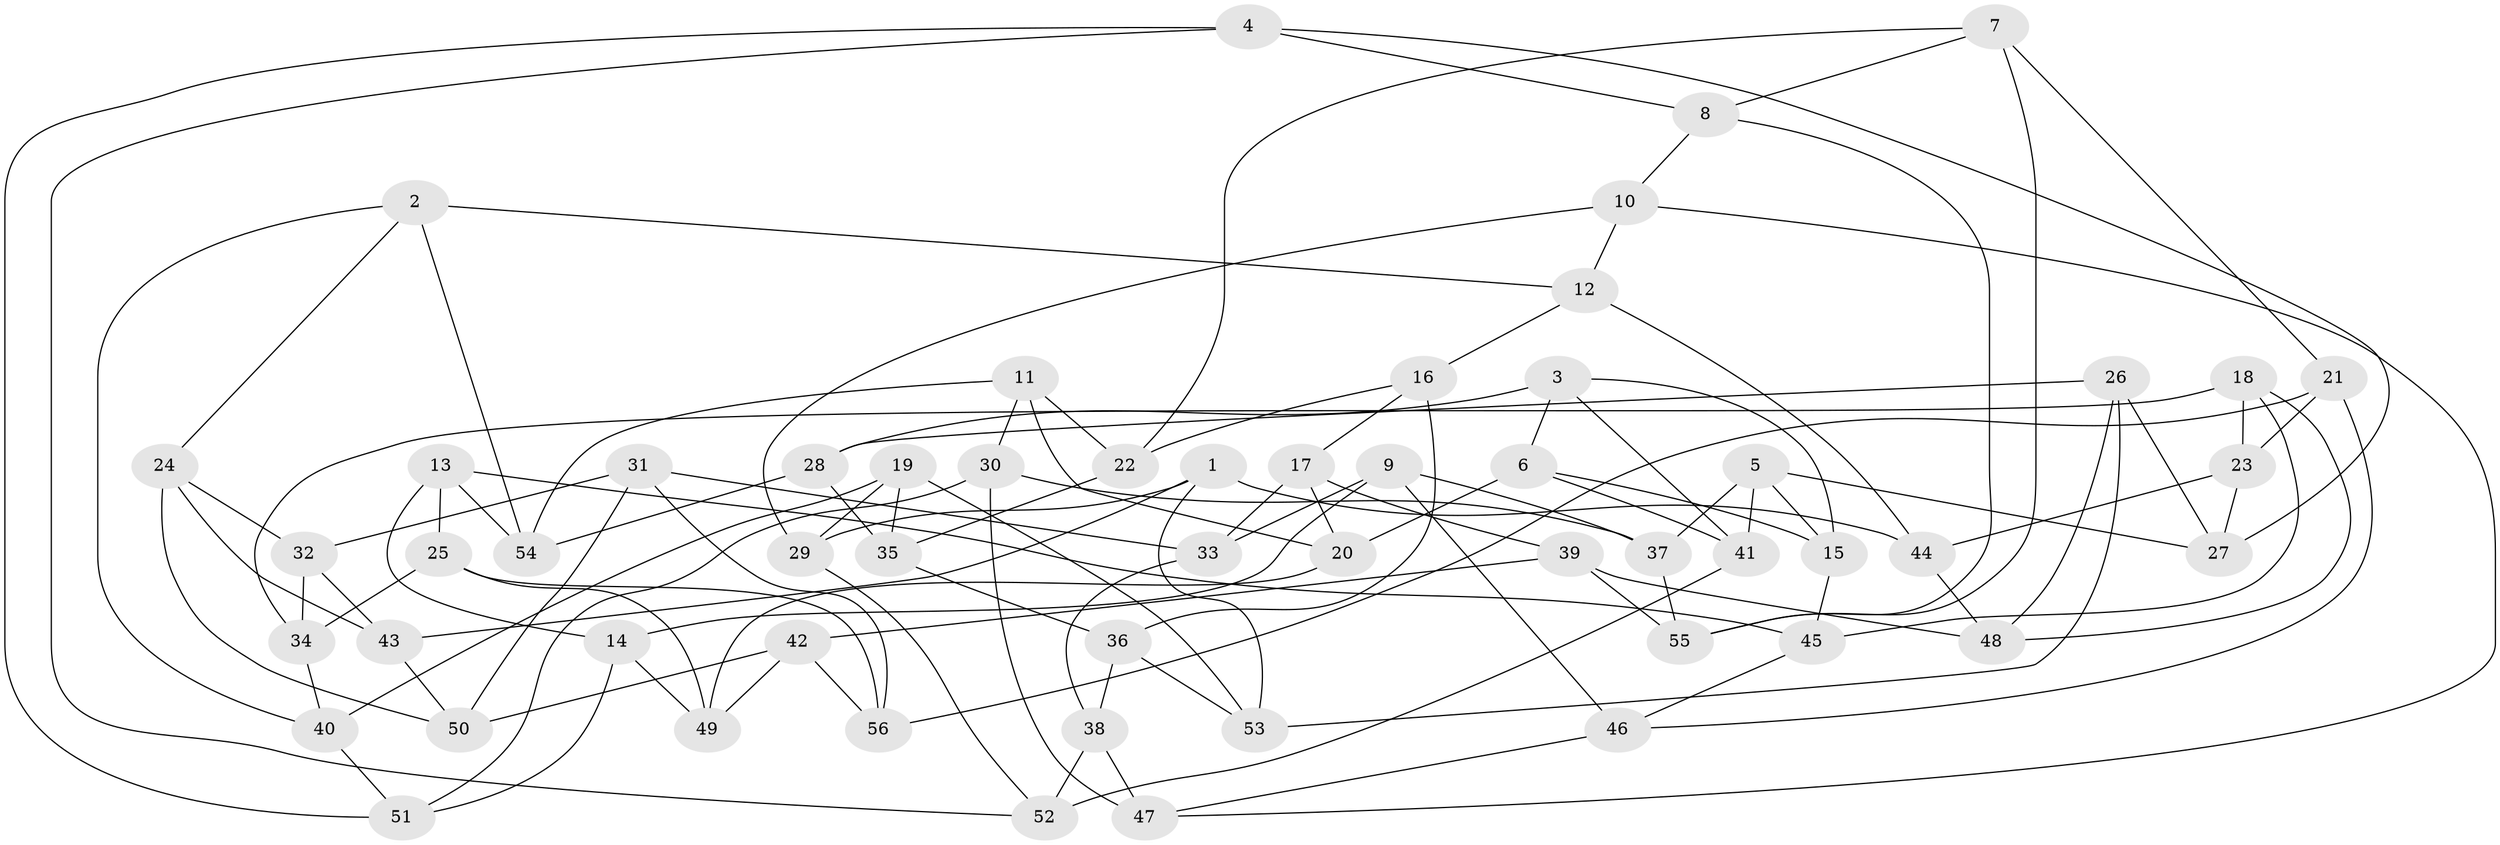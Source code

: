 // Generated by graph-tools (version 1.1) at 2025/03/03/09/25 03:03:06]
// undirected, 56 vertices, 112 edges
graph export_dot {
graph [start="1"]
  node [color=gray90,style=filled];
  1;
  2;
  3;
  4;
  5;
  6;
  7;
  8;
  9;
  10;
  11;
  12;
  13;
  14;
  15;
  16;
  17;
  18;
  19;
  20;
  21;
  22;
  23;
  24;
  25;
  26;
  27;
  28;
  29;
  30;
  31;
  32;
  33;
  34;
  35;
  36;
  37;
  38;
  39;
  40;
  41;
  42;
  43;
  44;
  45;
  46;
  47;
  48;
  49;
  50;
  51;
  52;
  53;
  54;
  55;
  56;
  1 -- 43;
  1 -- 53;
  1 -- 44;
  1 -- 29;
  2 -- 54;
  2 -- 40;
  2 -- 24;
  2 -- 12;
  3 -- 28;
  3 -- 15;
  3 -- 6;
  3 -- 41;
  4 -- 52;
  4 -- 8;
  4 -- 51;
  4 -- 27;
  5 -- 15;
  5 -- 41;
  5 -- 37;
  5 -- 27;
  6 -- 15;
  6 -- 20;
  6 -- 41;
  7 -- 22;
  7 -- 21;
  7 -- 55;
  7 -- 8;
  8 -- 55;
  8 -- 10;
  9 -- 33;
  9 -- 14;
  9 -- 46;
  9 -- 37;
  10 -- 29;
  10 -- 47;
  10 -- 12;
  11 -- 22;
  11 -- 54;
  11 -- 30;
  11 -- 20;
  12 -- 44;
  12 -- 16;
  13 -- 45;
  13 -- 54;
  13 -- 25;
  13 -- 14;
  14 -- 49;
  14 -- 51;
  15 -- 45;
  16 -- 22;
  16 -- 36;
  16 -- 17;
  17 -- 39;
  17 -- 33;
  17 -- 20;
  18 -- 34;
  18 -- 48;
  18 -- 45;
  18 -- 23;
  19 -- 29;
  19 -- 53;
  19 -- 35;
  19 -- 40;
  20 -- 49;
  21 -- 56;
  21 -- 46;
  21 -- 23;
  22 -- 35;
  23 -- 44;
  23 -- 27;
  24 -- 32;
  24 -- 43;
  24 -- 50;
  25 -- 49;
  25 -- 34;
  25 -- 56;
  26 -- 53;
  26 -- 27;
  26 -- 48;
  26 -- 28;
  28 -- 35;
  28 -- 54;
  29 -- 52;
  30 -- 51;
  30 -- 37;
  30 -- 47;
  31 -- 32;
  31 -- 56;
  31 -- 50;
  31 -- 33;
  32 -- 43;
  32 -- 34;
  33 -- 38;
  34 -- 40;
  35 -- 36;
  36 -- 38;
  36 -- 53;
  37 -- 55;
  38 -- 47;
  38 -- 52;
  39 -- 55;
  39 -- 42;
  39 -- 48;
  40 -- 51;
  41 -- 52;
  42 -- 56;
  42 -- 49;
  42 -- 50;
  43 -- 50;
  44 -- 48;
  45 -- 46;
  46 -- 47;
}

